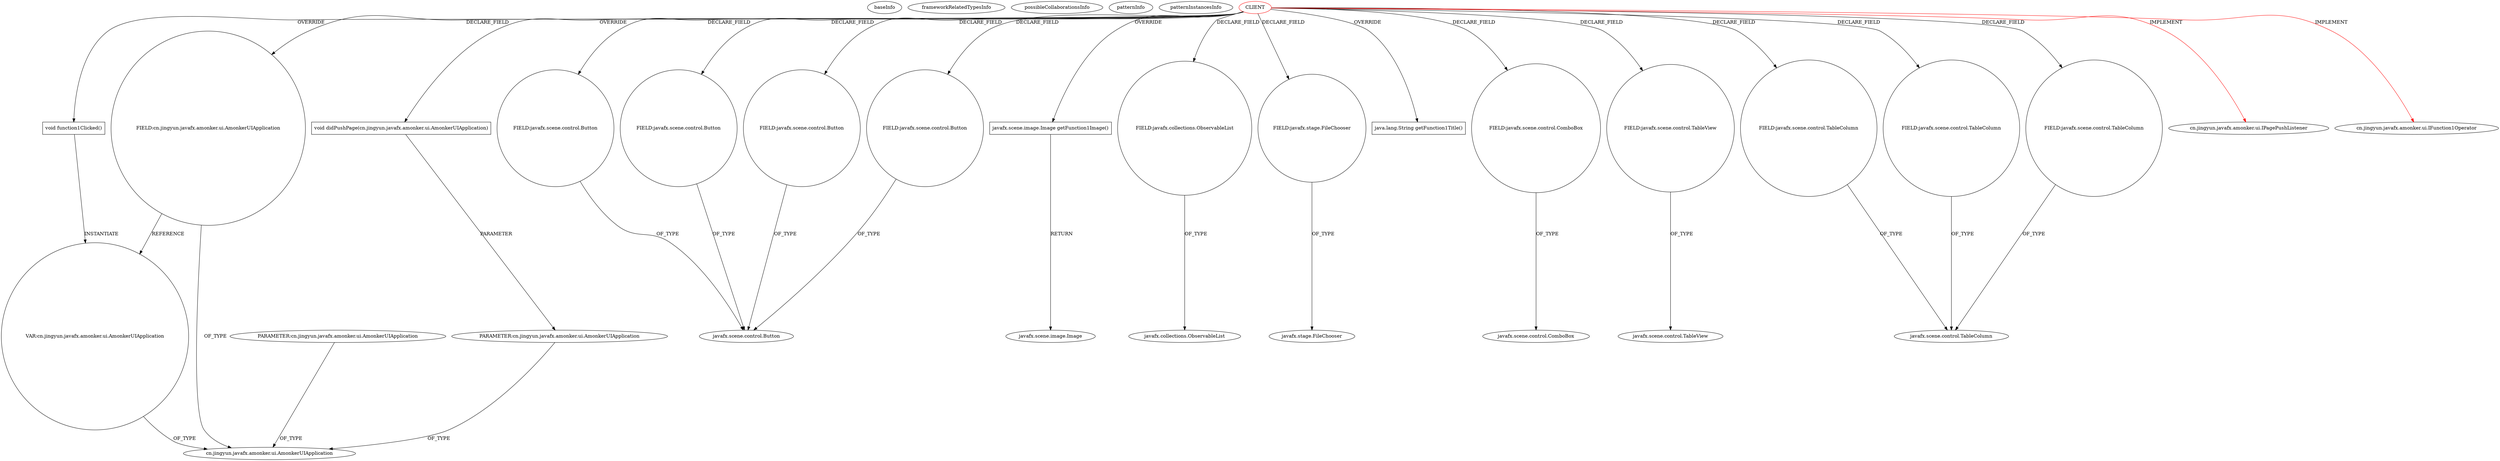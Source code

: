 digraph {
baseInfo[graphId=3995,category="pattern",isAnonymous=false,possibleRelation=false]
frameworkRelatedTypesInfo[0="cn.jingyun.javafx.amonker.ui.IPagePushListener",1="cn.jingyun.javafx.amonker.ui.IFunction1Operator"]
possibleCollaborationsInfo[]
patternInfo[frequency=2.0,patternRootClient=0]
patternInstancesInfo[0="amonker-Trans~/amonker-Trans/Trans-master/src/cn/jingyun/trans/Project.java~Project~1849",1="amonker-Trans~/amonker-Trans/Trans-master/src/cn/jingyun/trans/MainPane.java~MainPane~1847"]
75[label="void function1Clicked()",vertexType="OVERRIDING_METHOD_DECLARATION",isFrameworkType=false,shape=box]
0[label="CLIENT",vertexType="ROOT_CLIENT_CLASS_DECLARATION",isFrameworkType=false,color=red]
12[label="FIELD:javafx.scene.control.Button",vertexType="FIELD_DECLARATION",isFrameworkType=false,shape=circle]
10[label="FIELD:javafx.scene.control.Button",vertexType="FIELD_DECLARATION",isFrameworkType=false,shape=circle]
22[label="FIELD:javafx.scene.control.Button",vertexType="FIELD_DECLARATION",isFrameworkType=false,shape=circle]
8[label="FIELD:javafx.scene.control.Button",vertexType="FIELD_DECLARATION",isFrameworkType=false,shape=circle]
83[label="javafx.scene.image.Image getFunction1Image()",vertexType="OVERRIDING_METHOD_DECLARATION",isFrameworkType=false,shape=box]
84[label="javafx.scene.image.Image",vertexType="FRAMEWORK_CLASS_TYPE",isFrameworkType=false]
32[label="FIELD:javafx.collections.ObservableList",vertexType="FIELD_DECLARATION",isFrameworkType=false,shape=circle]
33[label="javafx.collections.ObservableList",vertexType="FRAMEWORK_INTERFACE_TYPE",isFrameworkType=false]
26[label="FIELD:javafx.stage.FileChooser",vertexType="FIELD_DECLARATION",isFrameworkType=false,shape=circle]
82[label="java.lang.String getFunction1Title()",vertexType="OVERRIDING_METHOD_DECLARATION",isFrameworkType=false,shape=box]
9[label="javafx.scene.control.Button",vertexType="FRAMEWORK_CLASS_TYPE",isFrameworkType=false]
27[label="javafx.stage.FileChooser",vertexType="FRAMEWORK_CLASS_TYPE",isFrameworkType=false]
76[label="VAR:cn.jingyun.javafx.amonker.ui.AmonkerUIApplication",vertexType="VARIABLE_EXPRESION",isFrameworkType=false,shape=circle]
7[label="cn.jingyun.javafx.amonker.ui.AmonkerUIApplication",vertexType="FRAMEWORK_CLASS_TYPE",isFrameworkType=false]
60[label="PARAMETER:cn.jingyun.javafx.amonker.ui.AmonkerUIApplication",vertexType="PARAMETER_DECLARATION",isFrameworkType=false]
89[label="PARAMETER:cn.jingyun.javafx.amonker.ui.AmonkerUIApplication",vertexType="PARAMETER_DECLARATION",isFrameworkType=false]
24[label="FIELD:javafx.scene.control.ComboBox",vertexType="FIELD_DECLARATION",isFrameworkType=false,shape=circle]
25[label="javafx.scene.control.ComboBox",vertexType="FRAMEWORK_CLASS_TYPE",isFrameworkType=false]
6[label="FIELD:cn.jingyun.javafx.amonker.ui.AmonkerUIApplication",vertexType="FIELD_DECLARATION",isFrameworkType=false,shape=circle]
44[label="FIELD:javafx.scene.control.TableView",vertexType="FIELD_DECLARATION",isFrameworkType=false,shape=circle]
45[label="javafx.scene.control.TableView",vertexType="FRAMEWORK_CLASS_TYPE",isFrameworkType=false]
59[label="void didPushPage(cn.jingyun.javafx.amonker.ui.AmonkerUIApplication)",vertexType="OVERRIDING_METHOD_DECLARATION",isFrameworkType=false,shape=box]
46[label="FIELD:javafx.scene.control.TableColumn",vertexType="FIELD_DECLARATION",isFrameworkType=false,shape=circle]
52[label="FIELD:javafx.scene.control.TableColumn",vertexType="FIELD_DECLARATION",isFrameworkType=false,shape=circle]
48[label="FIELD:javafx.scene.control.TableColumn",vertexType="FIELD_DECLARATION",isFrameworkType=false,shape=circle]
2[label="cn.jingyun.javafx.amonker.ui.IPagePushListener",vertexType="FRAMEWORK_INTERFACE_TYPE",isFrameworkType=false]
4[label="cn.jingyun.javafx.amonker.ui.IFunction1Operator",vertexType="FRAMEWORK_INTERFACE_TYPE",isFrameworkType=false]
47[label="javafx.scene.control.TableColumn",vertexType="FRAMEWORK_CLASS_TYPE",isFrameworkType=false]
59->60[label="PARAMETER"]
0->24[label="DECLARE_FIELD"]
0->83[label="OVERRIDE"]
8->9[label="OF_TYPE"]
6->7[label="OF_TYPE"]
89->7[label="OF_TYPE"]
0->52[label="DECLARE_FIELD"]
0->8[label="DECLARE_FIELD"]
76->7[label="OF_TYPE"]
0->12[label="DECLARE_FIELD"]
60->7[label="OF_TYPE"]
24->25[label="OF_TYPE"]
0->2[label="IMPLEMENT",color=red]
0->26[label="DECLARE_FIELD"]
0->46[label="DECLARE_FIELD"]
0->48[label="DECLARE_FIELD"]
75->76[label="INSTANTIATE"]
0->4[label="IMPLEMENT",color=red]
83->84[label="RETURN"]
0->10[label="DECLARE_FIELD"]
44->45[label="OF_TYPE"]
10->9[label="OF_TYPE"]
32->33[label="OF_TYPE"]
0->75[label="OVERRIDE"]
0->22[label="DECLARE_FIELD"]
12->9[label="OF_TYPE"]
48->47[label="OF_TYPE"]
22->9[label="OF_TYPE"]
46->47[label="OF_TYPE"]
26->27[label="OF_TYPE"]
0->82[label="OVERRIDE"]
52->47[label="OF_TYPE"]
0->59[label="OVERRIDE"]
0->6[label="DECLARE_FIELD"]
0->44[label="DECLARE_FIELD"]
0->32[label="DECLARE_FIELD"]
6->76[label="REFERENCE"]
}
